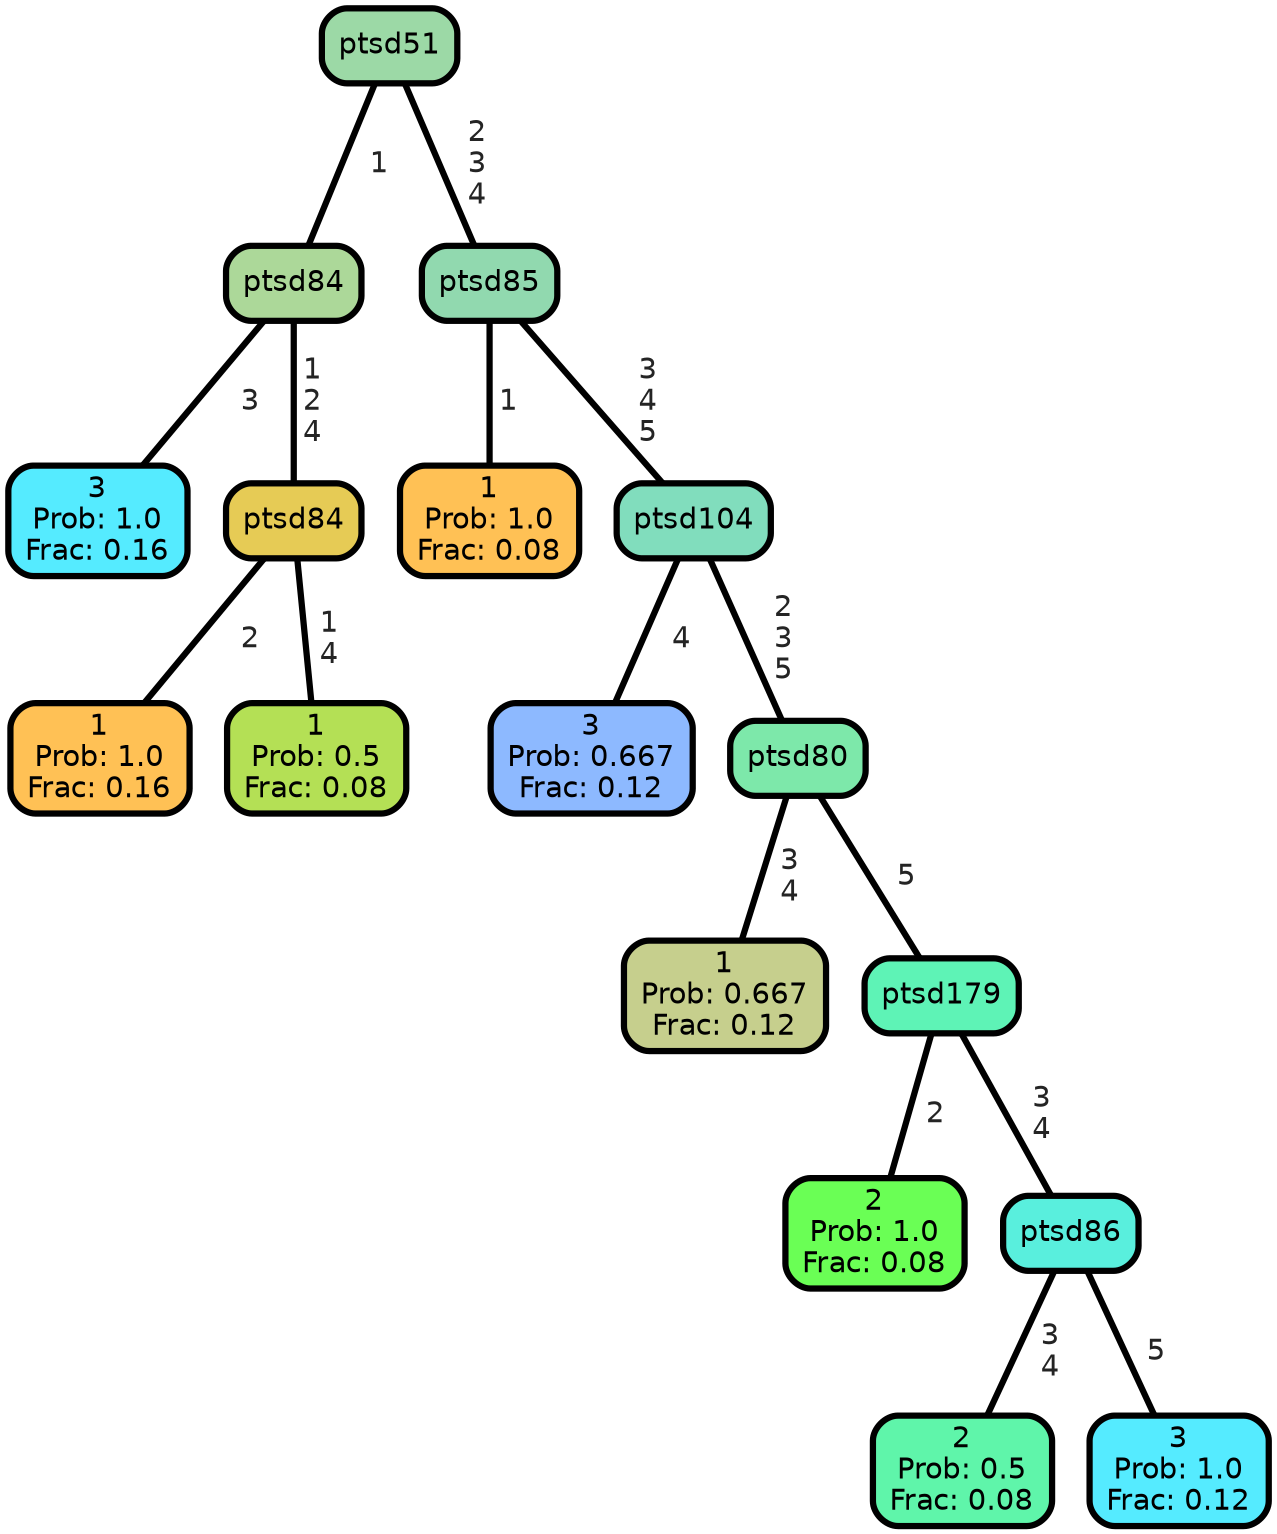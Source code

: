 graph Tree {
node [shape=box, style="filled, rounded",color="black",penwidth="3",fontcolor="black",                 fontname=helvetica] ;
graph [ranksep="0 equally", splines=straight,                 bgcolor=transparent, dpi=200] ;
edge [fontname=helvetica, fontweight=bold,fontcolor=grey14,color=black] ;
0 [label="3
Prob: 1.0
Frac: 0.16", fillcolor="#55ebff"] ;
1 [label="ptsd84", fillcolor="#acd899"] ;
2 [label="1
Prob: 1.0
Frac: 0.16", fillcolor="#ffc155"] ;
3 [label="ptsd84", fillcolor="#e6cb55"] ;
4 [label="1
Prob: 0.5
Frac: 0.08", fillcolor="#b4e055"] ;
5 [label="ptsd51", fillcolor="#9cd9a6"] ;
6 [label="1
Prob: 1.0
Frac: 0.08", fillcolor="#ffc155"] ;
7 [label="ptsd85", fillcolor="#91d9af"] ;
8 [label="3
Prob: 0.667
Frac: 0.12", fillcolor="#8db9ff"] ;
9 [label="ptsd104", fillcolor="#81ddbd"] ;
10 [label="1
Prob: 0.667
Frac: 0.12", fillcolor="#c6cf8d"] ;
11 [label="ptsd80", fillcolor="#7de8aa"] ;
12 [label="2
Prob: 1.0
Frac: 0.08", fillcolor="#6aff55"] ;
13 [label="ptsd179", fillcolor="#5ef3b6"] ;
14 [label="2
Prob: 0.5
Frac: 0.08", fillcolor="#5ff5aa"] ;
15 [label="ptsd86", fillcolor="#59efdd"] ;
16 [label="3
Prob: 1.0
Frac: 0.12", fillcolor="#55ebff"] ;
1 -- 0 [label=" 3",penwidth=3] ;
1 -- 3 [label=" 1\n 2\n 4",penwidth=3] ;
3 -- 2 [label=" 2",penwidth=3] ;
3 -- 4 [label=" 1\n 4",penwidth=3] ;
5 -- 1 [label=" 1",penwidth=3] ;
5 -- 7 [label=" 2\n 3\n 4",penwidth=3] ;
7 -- 6 [label=" 1",penwidth=3] ;
7 -- 9 [label=" 3\n 4\n 5",penwidth=3] ;
9 -- 8 [label=" 4",penwidth=3] ;
9 -- 11 [label=" 2\n 3\n 5",penwidth=3] ;
11 -- 10 [label=" 3\n 4",penwidth=3] ;
11 -- 13 [label=" 5",penwidth=3] ;
13 -- 12 [label=" 2",penwidth=3] ;
13 -- 15 [label=" 3\n 4",penwidth=3] ;
15 -- 14 [label=" 3\n 4",penwidth=3] ;
15 -- 16 [label=" 5",penwidth=3] ;
{rank = same;}}